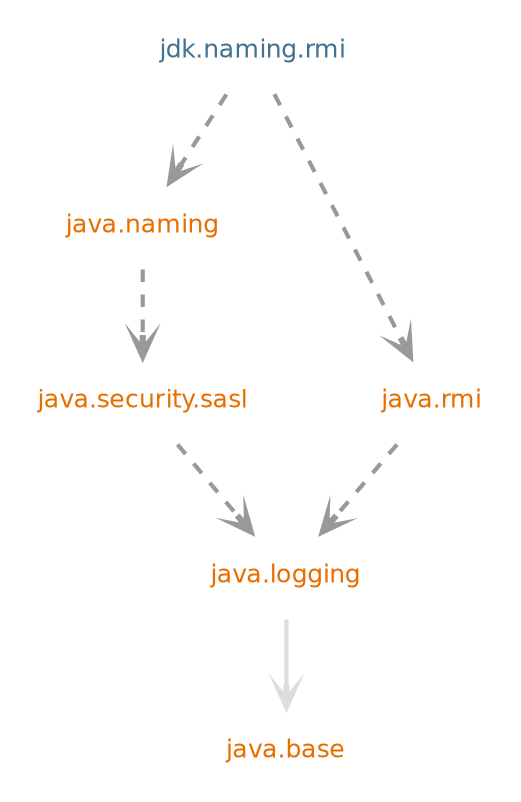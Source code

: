 digraph "jdk.naming.rmi" {
  nodesep=.5;
  ranksep=0.600000;
  pencolor=transparent;
  node [shape=plaintext, fontcolor="#000000", fontname="DejaVuSans", fontsize=12, margin=".2,.2"];
  edge [penwidth=2, color="#999999", arrowhead=open, arrowsize=1];
  {rank=same "java.logging"}
  subgraph se {
  "java.base" [fontcolor="#e76f00", group=java];
  "java.logging" [fontcolor="#e76f00", group=java];
  "java.naming" [fontcolor="#e76f00", group=java];
  "java.rmi" [fontcolor="#e76f00", group=java];
  "java.security.sasl" [fontcolor="#e76f00", group=java];
  }
  subgraph jdk {
  "jdk.naming.rmi" [fontcolor="#437291", group=jdk];
  }
  "java.logging" -> "java.base" [color="#dddddd", weight=10];
  "java.naming" -> "java.security.sasl" [style="dashed", weight=10];
  "java.rmi" -> "java.logging" [style="dashed", weight=10];
  "java.security.sasl" -> "java.logging" [style="dashed", weight=10];
  "jdk.naming.rmi" -> "java.rmi" [style="dashed"];
  "jdk.naming.rmi" -> "java.naming" [style="dashed"];
}
